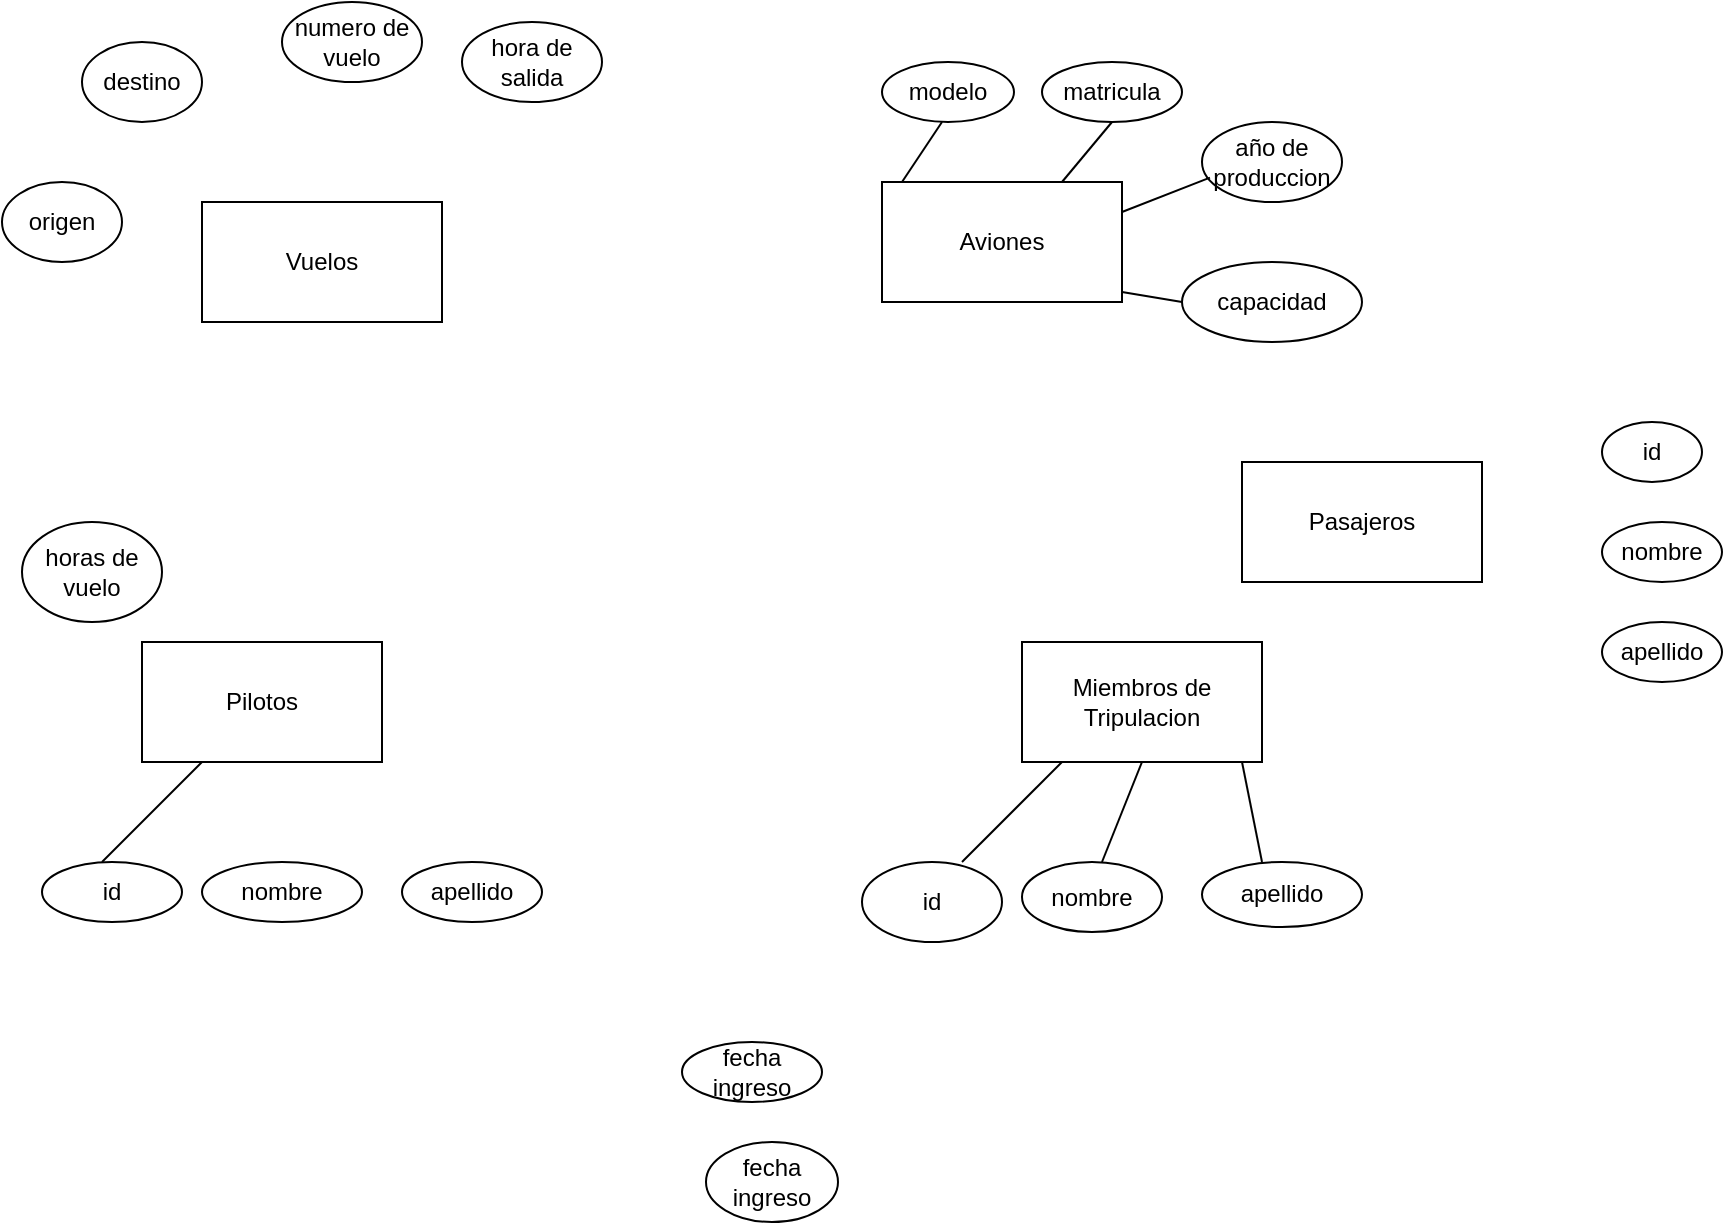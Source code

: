 <mxfile version="21.7.4" type="github">
  <diagram name="Página-1" id="zTiUNs7HW2to1RwpKjLC">
    <mxGraphModel dx="1877" dy="1711" grid="1" gridSize="10" guides="1" tooltips="1" connect="1" arrows="1" fold="1" page="1" pageScale="1" pageWidth="827" pageHeight="1169" math="0" shadow="0">
      <root>
        <mxCell id="0" />
        <mxCell id="1" parent="0" />
        <mxCell id="X360KhQkKg_-IiAe_54f-1" value="Miembros de Tripulacion" style="rounded=0;whiteSpace=wrap;html=1;" vertex="1" parent="1">
          <mxGeometry x="500" y="50" width="120" height="60" as="geometry" />
        </mxCell>
        <mxCell id="X360KhQkKg_-IiAe_54f-2" value="Aviones" style="rounded=0;whiteSpace=wrap;html=1;" vertex="1" parent="1">
          <mxGeometry x="430" y="-180" width="120" height="60" as="geometry" />
        </mxCell>
        <mxCell id="X360KhQkKg_-IiAe_54f-3" value="Pilotos" style="rounded=0;whiteSpace=wrap;html=1;" vertex="1" parent="1">
          <mxGeometry x="60" y="50" width="120" height="60" as="geometry" />
        </mxCell>
        <mxCell id="X360KhQkKg_-IiAe_54f-4" value="id" style="ellipse;whiteSpace=wrap;html=1;" vertex="1" parent="1">
          <mxGeometry x="10" y="160" width="70" height="30" as="geometry" />
        </mxCell>
        <mxCell id="X360KhQkKg_-IiAe_54f-5" value="nombre" style="ellipse;whiteSpace=wrap;html=1;" vertex="1" parent="1">
          <mxGeometry x="90" y="160" width="80" height="30" as="geometry" />
        </mxCell>
        <mxCell id="X360KhQkKg_-IiAe_54f-6" value="apellido" style="ellipse;whiteSpace=wrap;html=1;" vertex="1" parent="1">
          <mxGeometry x="190" y="160" width="70" height="30" as="geometry" />
        </mxCell>
        <mxCell id="X360KhQkKg_-IiAe_54f-7" value="horas de vuelo" style="ellipse;whiteSpace=wrap;html=1;" vertex="1" parent="1">
          <mxGeometry y="-10" width="70" height="50" as="geometry" />
        </mxCell>
        <mxCell id="X360KhQkKg_-IiAe_54f-8" value="fecha ingreso" style="ellipse;whiteSpace=wrap;html=1;" vertex="1" parent="1">
          <mxGeometry x="330" y="250" width="70" height="30" as="geometry" />
        </mxCell>
        <mxCell id="X360KhQkKg_-IiAe_54f-9" value="fecha ingreso" style="ellipse;whiteSpace=wrap;html=1;" vertex="1" parent="1">
          <mxGeometry x="342" y="300" width="66" height="40" as="geometry" />
        </mxCell>
        <mxCell id="X360KhQkKg_-IiAe_54f-10" value="nombre" style="ellipse;whiteSpace=wrap;html=1;" vertex="1" parent="1">
          <mxGeometry x="790" y="-10" width="60" height="30" as="geometry" />
        </mxCell>
        <mxCell id="X360KhQkKg_-IiAe_54f-11" value="apellido" style="ellipse;whiteSpace=wrap;html=1;" vertex="1" parent="1">
          <mxGeometry x="790" y="40" width="60" height="30" as="geometry" />
        </mxCell>
        <mxCell id="X360KhQkKg_-IiAe_54f-13" value="id" style="ellipse;whiteSpace=wrap;html=1;" vertex="1" parent="1">
          <mxGeometry x="420" y="160" width="70" height="40" as="geometry" />
        </mxCell>
        <mxCell id="X360KhQkKg_-IiAe_54f-15" value="numero de vuelo" style="ellipse;whiteSpace=wrap;html=1;" vertex="1" parent="1">
          <mxGeometry x="130" y="-270" width="70" height="40" as="geometry" />
        </mxCell>
        <mxCell id="X360KhQkKg_-IiAe_54f-16" value="modelo" style="ellipse;whiteSpace=wrap;html=1;" vertex="1" parent="1">
          <mxGeometry x="430" y="-240" width="66" height="30" as="geometry" />
        </mxCell>
        <mxCell id="X360KhQkKg_-IiAe_54f-17" value="año de produccion" style="ellipse;whiteSpace=wrap;html=1;" vertex="1" parent="1">
          <mxGeometry x="590" y="-210" width="70" height="40" as="geometry" />
        </mxCell>
        <mxCell id="X360KhQkKg_-IiAe_54f-18" value="capacidad" style="ellipse;whiteSpace=wrap;html=1;" vertex="1" parent="1">
          <mxGeometry x="580" y="-140" width="90" height="40" as="geometry" />
        </mxCell>
        <mxCell id="X360KhQkKg_-IiAe_54f-19" value="matricula" style="ellipse;whiteSpace=wrap;html=1;" vertex="1" parent="1">
          <mxGeometry x="510" y="-240" width="70" height="30" as="geometry" />
        </mxCell>
        <mxCell id="X360KhQkKg_-IiAe_54f-21" value="Vuelos" style="rounded=0;whiteSpace=wrap;html=1;" vertex="1" parent="1">
          <mxGeometry x="90" y="-170" width="120" height="60" as="geometry" />
        </mxCell>
        <mxCell id="X360KhQkKg_-IiAe_54f-22" value="" style="endArrow=none;html=1;rounded=0;" edge="1" parent="1">
          <mxGeometry width="50" height="50" relative="1" as="geometry">
            <mxPoint x="470" y="160" as="sourcePoint" />
            <mxPoint x="520" y="110" as="targetPoint" />
          </mxGeometry>
        </mxCell>
        <mxCell id="X360KhQkKg_-IiAe_54f-23" value="" style="endArrow=none;html=1;rounded=0;" edge="1" parent="1">
          <mxGeometry width="50" height="50" relative="1" as="geometry">
            <mxPoint x="40" y="160" as="sourcePoint" />
            <mxPoint x="90" y="110" as="targetPoint" />
          </mxGeometry>
        </mxCell>
        <mxCell id="X360KhQkKg_-IiAe_54f-24" value="" style="endArrow=none;html=1;rounded=0;entryX=0;entryY=0.5;entryDx=0;entryDy=0;" edge="1" parent="1" target="X360KhQkKg_-IiAe_54f-18">
          <mxGeometry width="50" height="50" relative="1" as="geometry">
            <mxPoint x="550" y="-125" as="sourcePoint" />
            <mxPoint x="600" y="-175" as="targetPoint" />
          </mxGeometry>
        </mxCell>
        <mxCell id="X360KhQkKg_-IiAe_54f-25" value="" style="endArrow=none;html=1;rounded=0;entryX=0.057;entryY=0.695;entryDx=0;entryDy=0;entryPerimeter=0;" edge="1" parent="1" target="X360KhQkKg_-IiAe_54f-17">
          <mxGeometry width="50" height="50" relative="1" as="geometry">
            <mxPoint x="550" y="-165" as="sourcePoint" />
            <mxPoint x="620" y="-215" as="targetPoint" />
          </mxGeometry>
        </mxCell>
        <mxCell id="X360KhQkKg_-IiAe_54f-26" value="" style="endArrow=none;html=1;rounded=0;entryX=0.5;entryY=1;entryDx=0;entryDy=0;" edge="1" parent="1" target="X360KhQkKg_-IiAe_54f-19">
          <mxGeometry width="50" height="50" relative="1" as="geometry">
            <mxPoint x="520" y="-180" as="sourcePoint" />
            <mxPoint x="569.749" y="-235.607" as="targetPoint" />
          </mxGeometry>
        </mxCell>
        <mxCell id="X360KhQkKg_-IiAe_54f-27" value="" style="endArrow=none;html=1;rounded=0;" edge="1" parent="1">
          <mxGeometry width="50" height="50" relative="1" as="geometry">
            <mxPoint x="440" y="-180" as="sourcePoint" />
            <mxPoint x="460" y="-210" as="targetPoint" />
          </mxGeometry>
        </mxCell>
        <mxCell id="X360KhQkKg_-IiAe_54f-29" value="Pasajeros" style="rounded=0;whiteSpace=wrap;html=1;" vertex="1" parent="1">
          <mxGeometry x="610" y="-40" width="120" height="60" as="geometry" />
        </mxCell>
        <mxCell id="X360KhQkKg_-IiAe_54f-30" value="id" style="ellipse;whiteSpace=wrap;html=1;" vertex="1" parent="1">
          <mxGeometry x="790" y="-60" width="50" height="30" as="geometry" />
        </mxCell>
        <mxCell id="X360KhQkKg_-IiAe_54f-32" value="nombre" style="ellipse;whiteSpace=wrap;html=1;" vertex="1" parent="1">
          <mxGeometry x="500" y="160" width="70" height="35" as="geometry" />
        </mxCell>
        <mxCell id="X360KhQkKg_-IiAe_54f-33" value="apellido" style="ellipse;whiteSpace=wrap;html=1;" vertex="1" parent="1">
          <mxGeometry x="590" y="160" width="80" height="32.5" as="geometry" />
        </mxCell>
        <mxCell id="X360KhQkKg_-IiAe_54f-34" value="" style="endArrow=none;html=1;rounded=0;" edge="1" parent="1">
          <mxGeometry width="50" height="50" relative="1" as="geometry">
            <mxPoint x="540" y="160" as="sourcePoint" />
            <mxPoint x="560" y="110" as="targetPoint" />
          </mxGeometry>
        </mxCell>
        <mxCell id="X360KhQkKg_-IiAe_54f-35" value="" style="endArrow=none;html=1;rounded=0;" edge="1" parent="1">
          <mxGeometry width="50" height="50" relative="1" as="geometry">
            <mxPoint x="620" y="160" as="sourcePoint" />
            <mxPoint x="610" y="110" as="targetPoint" />
          </mxGeometry>
        </mxCell>
        <mxCell id="X360KhQkKg_-IiAe_54f-38" value="origen" style="ellipse;whiteSpace=wrap;html=1;" vertex="1" parent="1">
          <mxGeometry x="-10" y="-180" width="60" height="40" as="geometry" />
        </mxCell>
        <mxCell id="X360KhQkKg_-IiAe_54f-39" value="destino" style="ellipse;whiteSpace=wrap;html=1;" vertex="1" parent="1">
          <mxGeometry x="30" y="-250" width="60" height="40" as="geometry" />
        </mxCell>
        <mxCell id="X360KhQkKg_-IiAe_54f-40" value="hora de salida" style="ellipse;whiteSpace=wrap;html=1;" vertex="1" parent="1">
          <mxGeometry x="220" y="-260" width="70" height="40" as="geometry" />
        </mxCell>
      </root>
    </mxGraphModel>
  </diagram>
</mxfile>

